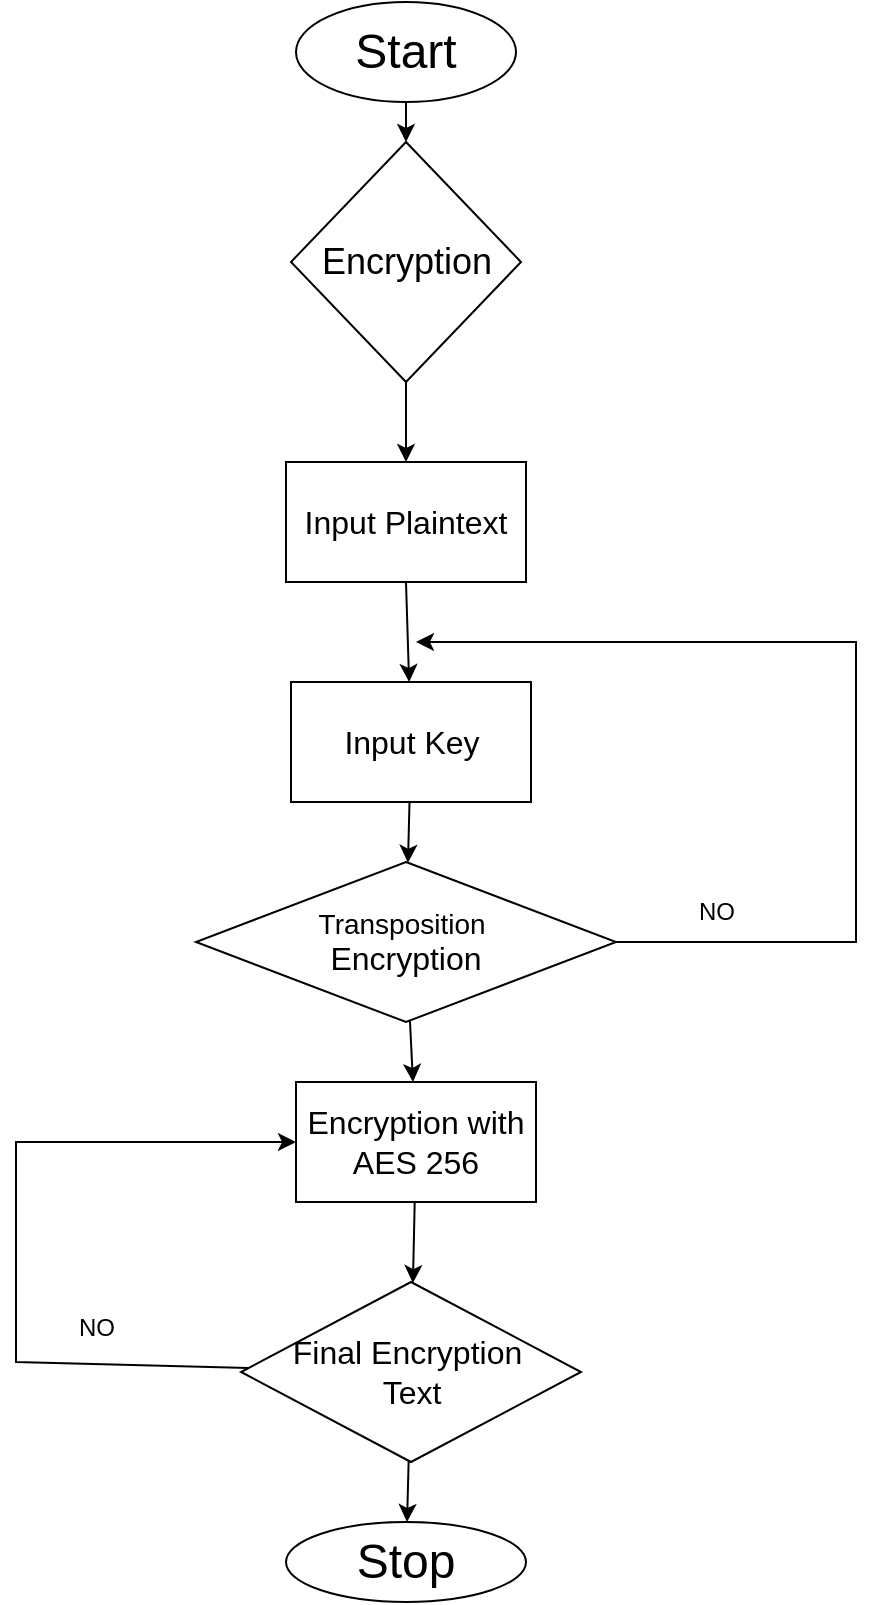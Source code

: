 <mxfile version="26.0.10">
  <diagram name="Page-1" id="M3P_AP1L6zWgCyq_i0dM">
    <mxGraphModel dx="1224" dy="844" grid="1" gridSize="10" guides="1" tooltips="1" connect="1" arrows="1" fold="1" page="1" pageScale="1" pageWidth="827" pageHeight="1169" math="0" shadow="0">
      <root>
        <mxCell id="0" />
        <mxCell id="1" parent="0" />
        <mxCell id="zpsyW751DxGbUxZEOiGs-1" value="&lt;font style=&quot;font-size: 24px;&quot;&gt;Start&lt;/font&gt;" style="ellipse;whiteSpace=wrap;html=1;" vertex="1" parent="1">
          <mxGeometry x="370" y="60" width="110" height="50" as="geometry" />
        </mxCell>
        <mxCell id="zpsyW751DxGbUxZEOiGs-2" value="&lt;font style=&quot;font-size: 18px;&quot;&gt;Encryption&lt;/font&gt;" style="rhombus;whiteSpace=wrap;html=1;" vertex="1" parent="1">
          <mxGeometry x="367.5" y="130" width="115" height="120" as="geometry" />
        </mxCell>
        <mxCell id="zpsyW751DxGbUxZEOiGs-3" value="&lt;font size=&quot;3&quot;&gt;Input Plaintext&lt;/font&gt;" style="rounded=0;whiteSpace=wrap;html=1;" vertex="1" parent="1">
          <mxGeometry x="365" y="290" width="120" height="60" as="geometry" />
        </mxCell>
        <mxCell id="zpsyW751DxGbUxZEOiGs-4" value="&lt;font size=&quot;3&quot;&gt;Input Key&lt;/font&gt;" style="rounded=0;whiteSpace=wrap;html=1;" vertex="1" parent="1">
          <mxGeometry x="367.5" y="400" width="120" height="60" as="geometry" />
        </mxCell>
        <mxCell id="zpsyW751DxGbUxZEOiGs-5" value="&lt;font style=&quot;font-size: 14px;&quot;&gt;Transposition&amp;nbsp;&lt;/font&gt;&lt;div&gt;&lt;font size=&quot;3&quot;&gt;Encryption&lt;/font&gt;&lt;/div&gt;" style="rhombus;whiteSpace=wrap;html=1;" vertex="1" parent="1">
          <mxGeometry x="320" y="490" width="210" height="80" as="geometry" />
        </mxCell>
        <mxCell id="zpsyW751DxGbUxZEOiGs-7" value="&lt;font size=&quot;3&quot;&gt;Encryption with&lt;/font&gt;&lt;div&gt;&lt;font size=&quot;3&quot;&gt;AES 256&lt;/font&gt;&lt;/div&gt;" style="rounded=0;whiteSpace=wrap;html=1;" vertex="1" parent="1">
          <mxGeometry x="370" y="600" width="120" height="60" as="geometry" />
        </mxCell>
        <mxCell id="zpsyW751DxGbUxZEOiGs-8" value="&lt;font size=&quot;3&quot;&gt;Final Encryption&amp;nbsp;&lt;/font&gt;&lt;div&gt;&lt;font size=&quot;3&quot;&gt;Text&lt;/font&gt;&lt;/div&gt;" style="rhombus;whiteSpace=wrap;html=1;" vertex="1" parent="1">
          <mxGeometry x="342.5" y="700" width="170" height="90" as="geometry" />
        </mxCell>
        <mxCell id="zpsyW751DxGbUxZEOiGs-9" value="&lt;font style=&quot;font-size: 24px;&quot;&gt;Stop&lt;/font&gt;" style="ellipse;whiteSpace=wrap;html=1;" vertex="1" parent="1">
          <mxGeometry x="365" y="820" width="120" height="40" as="geometry" />
        </mxCell>
        <mxCell id="zpsyW751DxGbUxZEOiGs-10" value="" style="endArrow=classic;html=1;rounded=0;" edge="1" parent="1" source="zpsyW751DxGbUxZEOiGs-1" target="zpsyW751DxGbUxZEOiGs-2">
          <mxGeometry width="50" height="50" relative="1" as="geometry">
            <mxPoint x="390" y="460" as="sourcePoint" />
            <mxPoint x="440" y="410" as="targetPoint" />
          </mxGeometry>
        </mxCell>
        <mxCell id="zpsyW751DxGbUxZEOiGs-11" value="" style="endArrow=classic;html=1;rounded=0;" edge="1" parent="1" source="zpsyW751DxGbUxZEOiGs-2" target="zpsyW751DxGbUxZEOiGs-3">
          <mxGeometry width="50" height="50" relative="1" as="geometry">
            <mxPoint x="435" y="120" as="sourcePoint" />
            <mxPoint x="435" y="140" as="targetPoint" />
          </mxGeometry>
        </mxCell>
        <mxCell id="zpsyW751DxGbUxZEOiGs-12" value="" style="endArrow=classic;html=1;rounded=0;exitX=0.5;exitY=1;exitDx=0;exitDy=0;" edge="1" parent="1" source="zpsyW751DxGbUxZEOiGs-3" target="zpsyW751DxGbUxZEOiGs-4">
          <mxGeometry width="50" height="50" relative="1" as="geometry">
            <mxPoint x="445" y="130" as="sourcePoint" />
            <mxPoint x="445" y="150" as="targetPoint" />
          </mxGeometry>
        </mxCell>
        <mxCell id="zpsyW751DxGbUxZEOiGs-13" value="" style="endArrow=classic;html=1;rounded=0;" edge="1" parent="1" source="zpsyW751DxGbUxZEOiGs-4" target="zpsyW751DxGbUxZEOiGs-5">
          <mxGeometry width="50" height="50" relative="1" as="geometry">
            <mxPoint x="435" y="360" as="sourcePoint" />
            <mxPoint x="437" y="410" as="targetPoint" />
          </mxGeometry>
        </mxCell>
        <mxCell id="zpsyW751DxGbUxZEOiGs-14" value="" style="endArrow=classic;html=1;rounded=0;" edge="1" parent="1" source="zpsyW751DxGbUxZEOiGs-5" target="zpsyW751DxGbUxZEOiGs-7">
          <mxGeometry width="50" height="50" relative="1" as="geometry">
            <mxPoint x="445" y="370" as="sourcePoint" />
            <mxPoint x="447" y="420" as="targetPoint" />
          </mxGeometry>
        </mxCell>
        <mxCell id="zpsyW751DxGbUxZEOiGs-15" value="" style="endArrow=classic;html=1;rounded=0;" edge="1" parent="1" source="zpsyW751DxGbUxZEOiGs-7" target="zpsyW751DxGbUxZEOiGs-8">
          <mxGeometry width="50" height="50" relative="1" as="geometry">
            <mxPoint x="455" y="380" as="sourcePoint" />
            <mxPoint x="457" y="430" as="targetPoint" />
          </mxGeometry>
        </mxCell>
        <mxCell id="zpsyW751DxGbUxZEOiGs-16" value="" style="endArrow=classic;html=1;rounded=0;" edge="1" parent="1" source="zpsyW751DxGbUxZEOiGs-8" target="zpsyW751DxGbUxZEOiGs-9">
          <mxGeometry width="50" height="50" relative="1" as="geometry">
            <mxPoint x="465" y="390" as="sourcePoint" />
            <mxPoint x="467" y="440" as="targetPoint" />
          </mxGeometry>
        </mxCell>
        <mxCell id="zpsyW751DxGbUxZEOiGs-17" value="" style="endArrow=classic;html=1;rounded=0;entryX=0;entryY=0.5;entryDx=0;entryDy=0;" edge="1" parent="1" source="zpsyW751DxGbUxZEOiGs-8" target="zpsyW751DxGbUxZEOiGs-7">
          <mxGeometry width="50" height="50" relative="1" as="geometry">
            <mxPoint x="290" y="730" as="sourcePoint" />
            <mxPoint x="240" y="570" as="targetPoint" />
            <Array as="points">
              <mxPoint x="230" y="740" />
              <mxPoint x="230" y="630" />
            </Array>
          </mxGeometry>
        </mxCell>
        <mxCell id="zpsyW751DxGbUxZEOiGs-18" value="" style="endArrow=classic;html=1;rounded=0;" edge="1" parent="1" source="zpsyW751DxGbUxZEOiGs-5">
          <mxGeometry width="50" height="50" relative="1" as="geometry">
            <mxPoint x="766" y="460" as="sourcePoint" />
            <mxPoint x="430" y="380" as="targetPoint" />
            <Array as="points">
              <mxPoint x="650" y="530" />
              <mxPoint x="650" y="380" />
            </Array>
          </mxGeometry>
        </mxCell>
        <mxCell id="zpsyW751DxGbUxZEOiGs-19" value="NO" style="text;html=1;align=center;verticalAlign=middle;resizable=0;points=[];autosize=1;strokeColor=none;fillColor=none;" vertex="1" parent="1">
          <mxGeometry x="560" y="500" width="40" height="30" as="geometry" />
        </mxCell>
        <mxCell id="zpsyW751DxGbUxZEOiGs-20" value="NO" style="text;html=1;align=center;verticalAlign=middle;resizable=0;points=[];autosize=1;strokeColor=none;fillColor=none;" vertex="1" parent="1">
          <mxGeometry x="250" y="708" width="40" height="30" as="geometry" />
        </mxCell>
      </root>
    </mxGraphModel>
  </diagram>
</mxfile>
